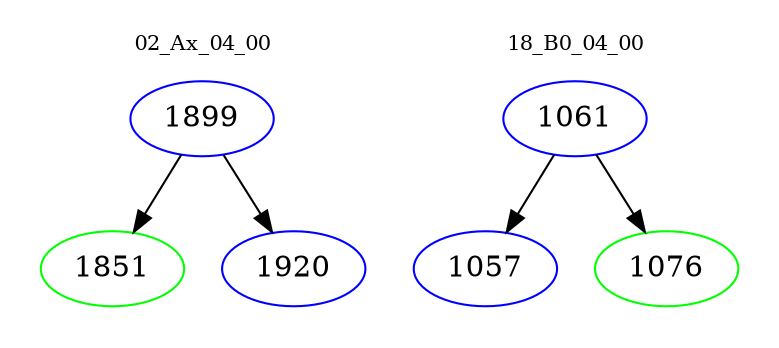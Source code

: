 digraph{
subgraph cluster_0 {
color = white
label = "02_Ax_04_00";
fontsize=10;
T0_1899 [label="1899", color="blue"]
T0_1899 -> T0_1851 [color="black"]
T0_1851 [label="1851", color="green"]
T0_1899 -> T0_1920 [color="black"]
T0_1920 [label="1920", color="blue"]
}
subgraph cluster_1 {
color = white
label = "18_B0_04_00";
fontsize=10;
T1_1061 [label="1061", color="blue"]
T1_1061 -> T1_1057 [color="black"]
T1_1057 [label="1057", color="blue"]
T1_1061 -> T1_1076 [color="black"]
T1_1076 [label="1076", color="green"]
}
}
